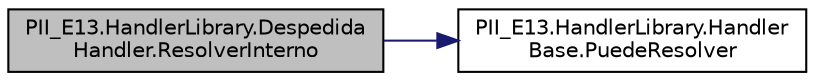 digraph "PII_E13.HandlerLibrary.DespedidaHandler.ResolverInterno"
{
 // INTERACTIVE_SVG=YES
 // LATEX_PDF_SIZE
  edge [fontname="Helvetica",fontsize="10",labelfontname="Helvetica",labelfontsize="10"];
  node [fontname="Helvetica",fontsize="10",shape=record];
  rankdir="LR";
  Node1 [label="PII_E13.HandlerLibrary.Despedida\lHandler.ResolverInterno",height=0.2,width=0.4,color="black", fillcolor="grey75", style="filled", fontcolor="black",tooltip="La clase procesa el mensaje y retorna true o no lo procesa y retorna false."];
  Node1 -> Node2 [color="midnightblue",fontsize="10",style="solid",fontname="Helvetica"];
  Node2 [label="PII_E13.HandlerLibrary.Handler\lBase.PuedeResolver",height=0.2,width=0.4,color="black", fillcolor="white", style="filled",URL="$classPII__E13_1_1HandlerLibrary_1_1HandlerBase.html#aa1e1e47060c8c3fbdf713527abb2e335",tooltip="Determina si este \"handler\" puede procesar el mensaje. En la clase base se utiliza procesado de lengu..."];
}
